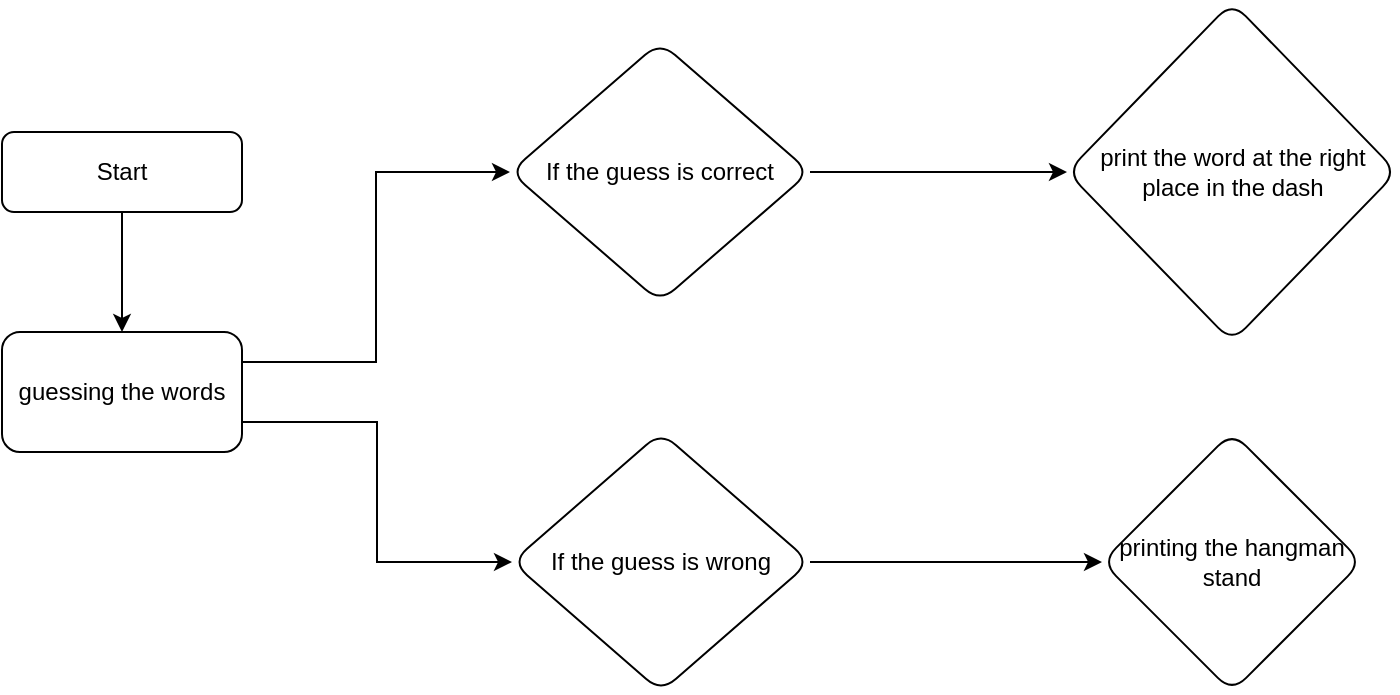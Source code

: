 <mxfile version="24.4.4" type="github">
  <diagram id="C5RBs43oDa-KdzZeNtuy" name="Page-1">
    <mxGraphModel dx="750" dy="386" grid="1" gridSize="10" guides="1" tooltips="1" connect="1" arrows="1" fold="1" page="1" pageScale="1" pageWidth="827" pageHeight="1169" math="0" shadow="0">
      <root>
        <mxCell id="WIyWlLk6GJQsqaUBKTNV-0" />
        <mxCell id="WIyWlLk6GJQsqaUBKTNV-1" parent="WIyWlLk6GJQsqaUBKTNV-0" />
        <mxCell id="n_bgtGZWdlIXAuFnQNqS-7" style="edgeStyle=orthogonalEdgeStyle;rounded=0;orthogonalLoop=1;jettySize=auto;html=1;exitX=0.5;exitY=1;exitDx=0;exitDy=0;" edge="1" parent="WIyWlLk6GJQsqaUBKTNV-1" source="WIyWlLk6GJQsqaUBKTNV-3" target="n_bgtGZWdlIXAuFnQNqS-6">
          <mxGeometry relative="1" as="geometry" />
        </mxCell>
        <mxCell id="WIyWlLk6GJQsqaUBKTNV-3" value="Start" style="rounded=1;whiteSpace=wrap;html=1;fontSize=12;glass=0;strokeWidth=1;shadow=0;" parent="WIyWlLk6GJQsqaUBKTNV-1" vertex="1">
          <mxGeometry x="160" y="80" width="120" height="40" as="geometry" />
        </mxCell>
        <mxCell id="n_bgtGZWdlIXAuFnQNqS-21" style="edgeStyle=orthogonalEdgeStyle;rounded=0;orthogonalLoop=1;jettySize=auto;html=1;exitX=1;exitY=0.25;exitDx=0;exitDy=0;entryX=0;entryY=0.5;entryDx=0;entryDy=0;" edge="1" parent="WIyWlLk6GJQsqaUBKTNV-1" source="n_bgtGZWdlIXAuFnQNqS-6" target="n_bgtGZWdlIXAuFnQNqS-9">
          <mxGeometry relative="1" as="geometry" />
        </mxCell>
        <mxCell id="n_bgtGZWdlIXAuFnQNqS-22" style="edgeStyle=orthogonalEdgeStyle;rounded=0;orthogonalLoop=1;jettySize=auto;html=1;exitX=1;exitY=0.75;exitDx=0;exitDy=0;entryX=0;entryY=0.5;entryDx=0;entryDy=0;" edge="1" parent="WIyWlLk6GJQsqaUBKTNV-1" source="n_bgtGZWdlIXAuFnQNqS-6" target="n_bgtGZWdlIXAuFnQNqS-17">
          <mxGeometry relative="1" as="geometry" />
        </mxCell>
        <mxCell id="n_bgtGZWdlIXAuFnQNqS-6" value="guessing the words" style="rounded=1;whiteSpace=wrap;html=1;" vertex="1" parent="WIyWlLk6GJQsqaUBKTNV-1">
          <mxGeometry x="160" y="180" width="120" height="60" as="geometry" />
        </mxCell>
        <mxCell id="n_bgtGZWdlIXAuFnQNqS-13" value="" style="edgeStyle=orthogonalEdgeStyle;rounded=0;orthogonalLoop=1;jettySize=auto;html=1;" edge="1" parent="WIyWlLk6GJQsqaUBKTNV-1" source="n_bgtGZWdlIXAuFnQNqS-9" target="n_bgtGZWdlIXAuFnQNqS-12">
          <mxGeometry relative="1" as="geometry" />
        </mxCell>
        <mxCell id="n_bgtGZWdlIXAuFnQNqS-9" value="If the guess is correct" style="rhombus;whiteSpace=wrap;html=1;rounded=1;" vertex="1" parent="WIyWlLk6GJQsqaUBKTNV-1">
          <mxGeometry x="414" y="35" width="150" height="130" as="geometry" />
        </mxCell>
        <mxCell id="n_bgtGZWdlIXAuFnQNqS-12" value="print the word at the right place in the dash" style="rhombus;whiteSpace=wrap;html=1;rounded=1;" vertex="1" parent="WIyWlLk6GJQsqaUBKTNV-1">
          <mxGeometry x="692.5" y="15" width="165" height="170" as="geometry" />
        </mxCell>
        <mxCell id="n_bgtGZWdlIXAuFnQNqS-20" value="" style="edgeStyle=orthogonalEdgeStyle;rounded=0;orthogonalLoop=1;jettySize=auto;html=1;" edge="1" parent="WIyWlLk6GJQsqaUBKTNV-1" source="n_bgtGZWdlIXAuFnQNqS-17" target="n_bgtGZWdlIXAuFnQNqS-19">
          <mxGeometry relative="1" as="geometry" />
        </mxCell>
        <mxCell id="n_bgtGZWdlIXAuFnQNqS-17" value="If the guess is wrong" style="rhombus;whiteSpace=wrap;html=1;rounded=1;" vertex="1" parent="WIyWlLk6GJQsqaUBKTNV-1">
          <mxGeometry x="415" y="230" width="149" height="130" as="geometry" />
        </mxCell>
        <mxCell id="n_bgtGZWdlIXAuFnQNqS-19" value="printing the hangman stand" style="rhombus;whiteSpace=wrap;html=1;rounded=1;" vertex="1" parent="WIyWlLk6GJQsqaUBKTNV-1">
          <mxGeometry x="710" y="230" width="130" height="130" as="geometry" />
        </mxCell>
      </root>
    </mxGraphModel>
  </diagram>
</mxfile>
